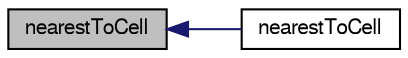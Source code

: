 digraph "nearestToCell"
{
  bgcolor="transparent";
  edge [fontname="FreeSans",fontsize="10",labelfontname="FreeSans",labelfontsize="10"];
  node [fontname="FreeSans",fontsize="10",shape=record];
  rankdir="LR";
  Node1 [label="nearestToCell",height=0.2,width=0.4,color="black", fillcolor="grey75", style="filled", fontcolor="black"];
  Node1 -> Node2 [dir="back",color="midnightblue",fontsize="10",style="solid",fontname="FreeSans"];
  Node2 [label="nearestToCell",height=0.2,width=0.4,color="black",URL="$a25302.html#aafb139c5ba43077de7b09b18e6a8808a",tooltip="Construct from dictionary. "];
}
